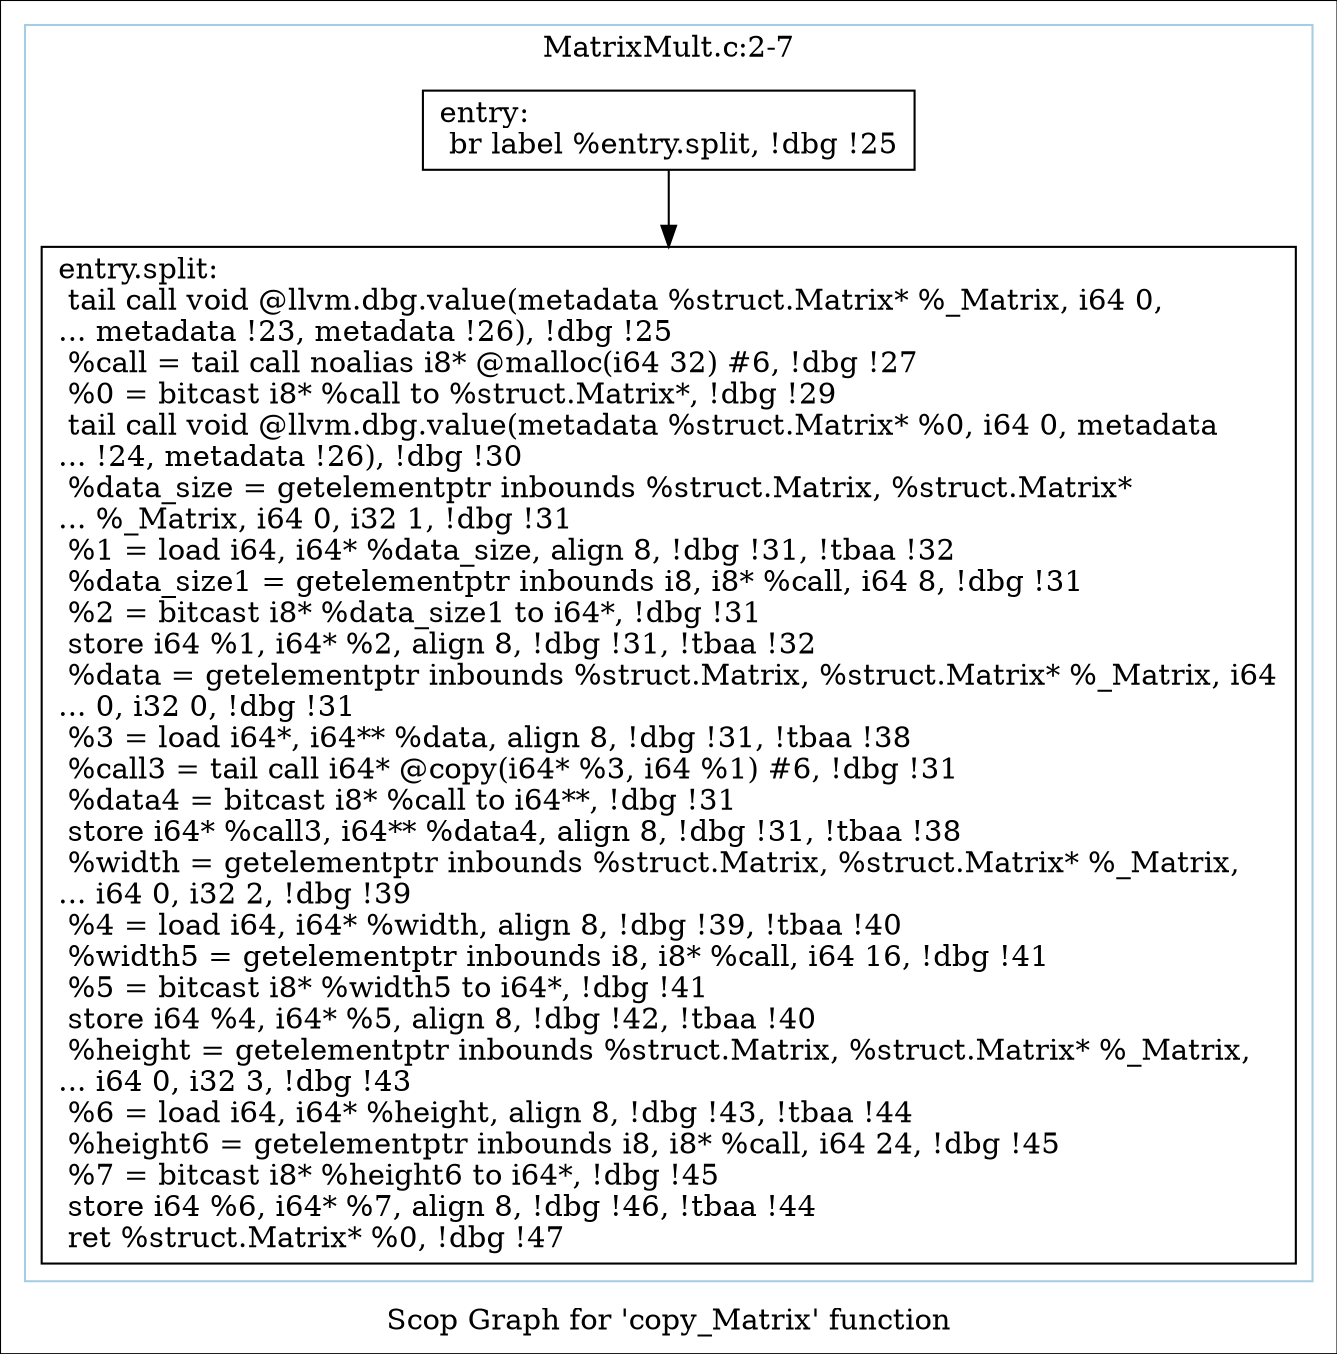 digraph "Scop Graph for 'copy_Matrix' function" {
	label="Scop Graph for 'copy_Matrix' function";

	Node0xaa99e60 [shape=record,label="{entry:\l  br label %entry.split, !dbg !25\l}"];
	Node0xaa99e60 -> Node0xaa901b0;
	Node0xaa901b0 [shape=record,label="{entry.split:                                      \l  tail call void @llvm.dbg.value(metadata %struct.Matrix* %_Matrix, i64 0,\l... metadata !23, metadata !26), !dbg !25\l  %call = tail call noalias i8* @malloc(i64 32) #6, !dbg !27\l  %0 = bitcast i8* %call to %struct.Matrix*, !dbg !29\l  tail call void @llvm.dbg.value(metadata %struct.Matrix* %0, i64 0, metadata\l... !24, metadata !26), !dbg !30\l  %data_size = getelementptr inbounds %struct.Matrix, %struct.Matrix*\l... %_Matrix, i64 0, i32 1, !dbg !31\l  %1 = load i64, i64* %data_size, align 8, !dbg !31, !tbaa !32\l  %data_size1 = getelementptr inbounds i8, i8* %call, i64 8, !dbg !31\l  %2 = bitcast i8* %data_size1 to i64*, !dbg !31\l  store i64 %1, i64* %2, align 8, !dbg !31, !tbaa !32\l  %data = getelementptr inbounds %struct.Matrix, %struct.Matrix* %_Matrix, i64\l... 0, i32 0, !dbg !31\l  %3 = load i64*, i64** %data, align 8, !dbg !31, !tbaa !38\l  %call3 = tail call i64* @copy(i64* %3, i64 %1) #6, !dbg !31\l  %data4 = bitcast i8* %call to i64**, !dbg !31\l  store i64* %call3, i64** %data4, align 8, !dbg !31, !tbaa !38\l  %width = getelementptr inbounds %struct.Matrix, %struct.Matrix* %_Matrix,\l... i64 0, i32 2, !dbg !39\l  %4 = load i64, i64* %width, align 8, !dbg !39, !tbaa !40\l  %width5 = getelementptr inbounds i8, i8* %call, i64 16, !dbg !41\l  %5 = bitcast i8* %width5 to i64*, !dbg !41\l  store i64 %4, i64* %5, align 8, !dbg !42, !tbaa !40\l  %height = getelementptr inbounds %struct.Matrix, %struct.Matrix* %_Matrix,\l... i64 0, i32 3, !dbg !43\l  %6 = load i64, i64* %height, align 8, !dbg !43, !tbaa !44\l  %height6 = getelementptr inbounds i8, i8* %call, i64 24, !dbg !45\l  %7 = bitcast i8* %height6 to i64*, !dbg !45\l  store i64 %6, i64* %7, align 8, !dbg !46, !tbaa !44\l  ret %struct.Matrix* %0, !dbg !47\l}"];
	colorscheme = "paired12"
        subgraph cluster_0xab186a0 {
          label = "MatrixMult.c:2-7
";
          style = solid;
          color = 1
          Node0xaa99e60;
          Node0xaa901b0;
        }
}

